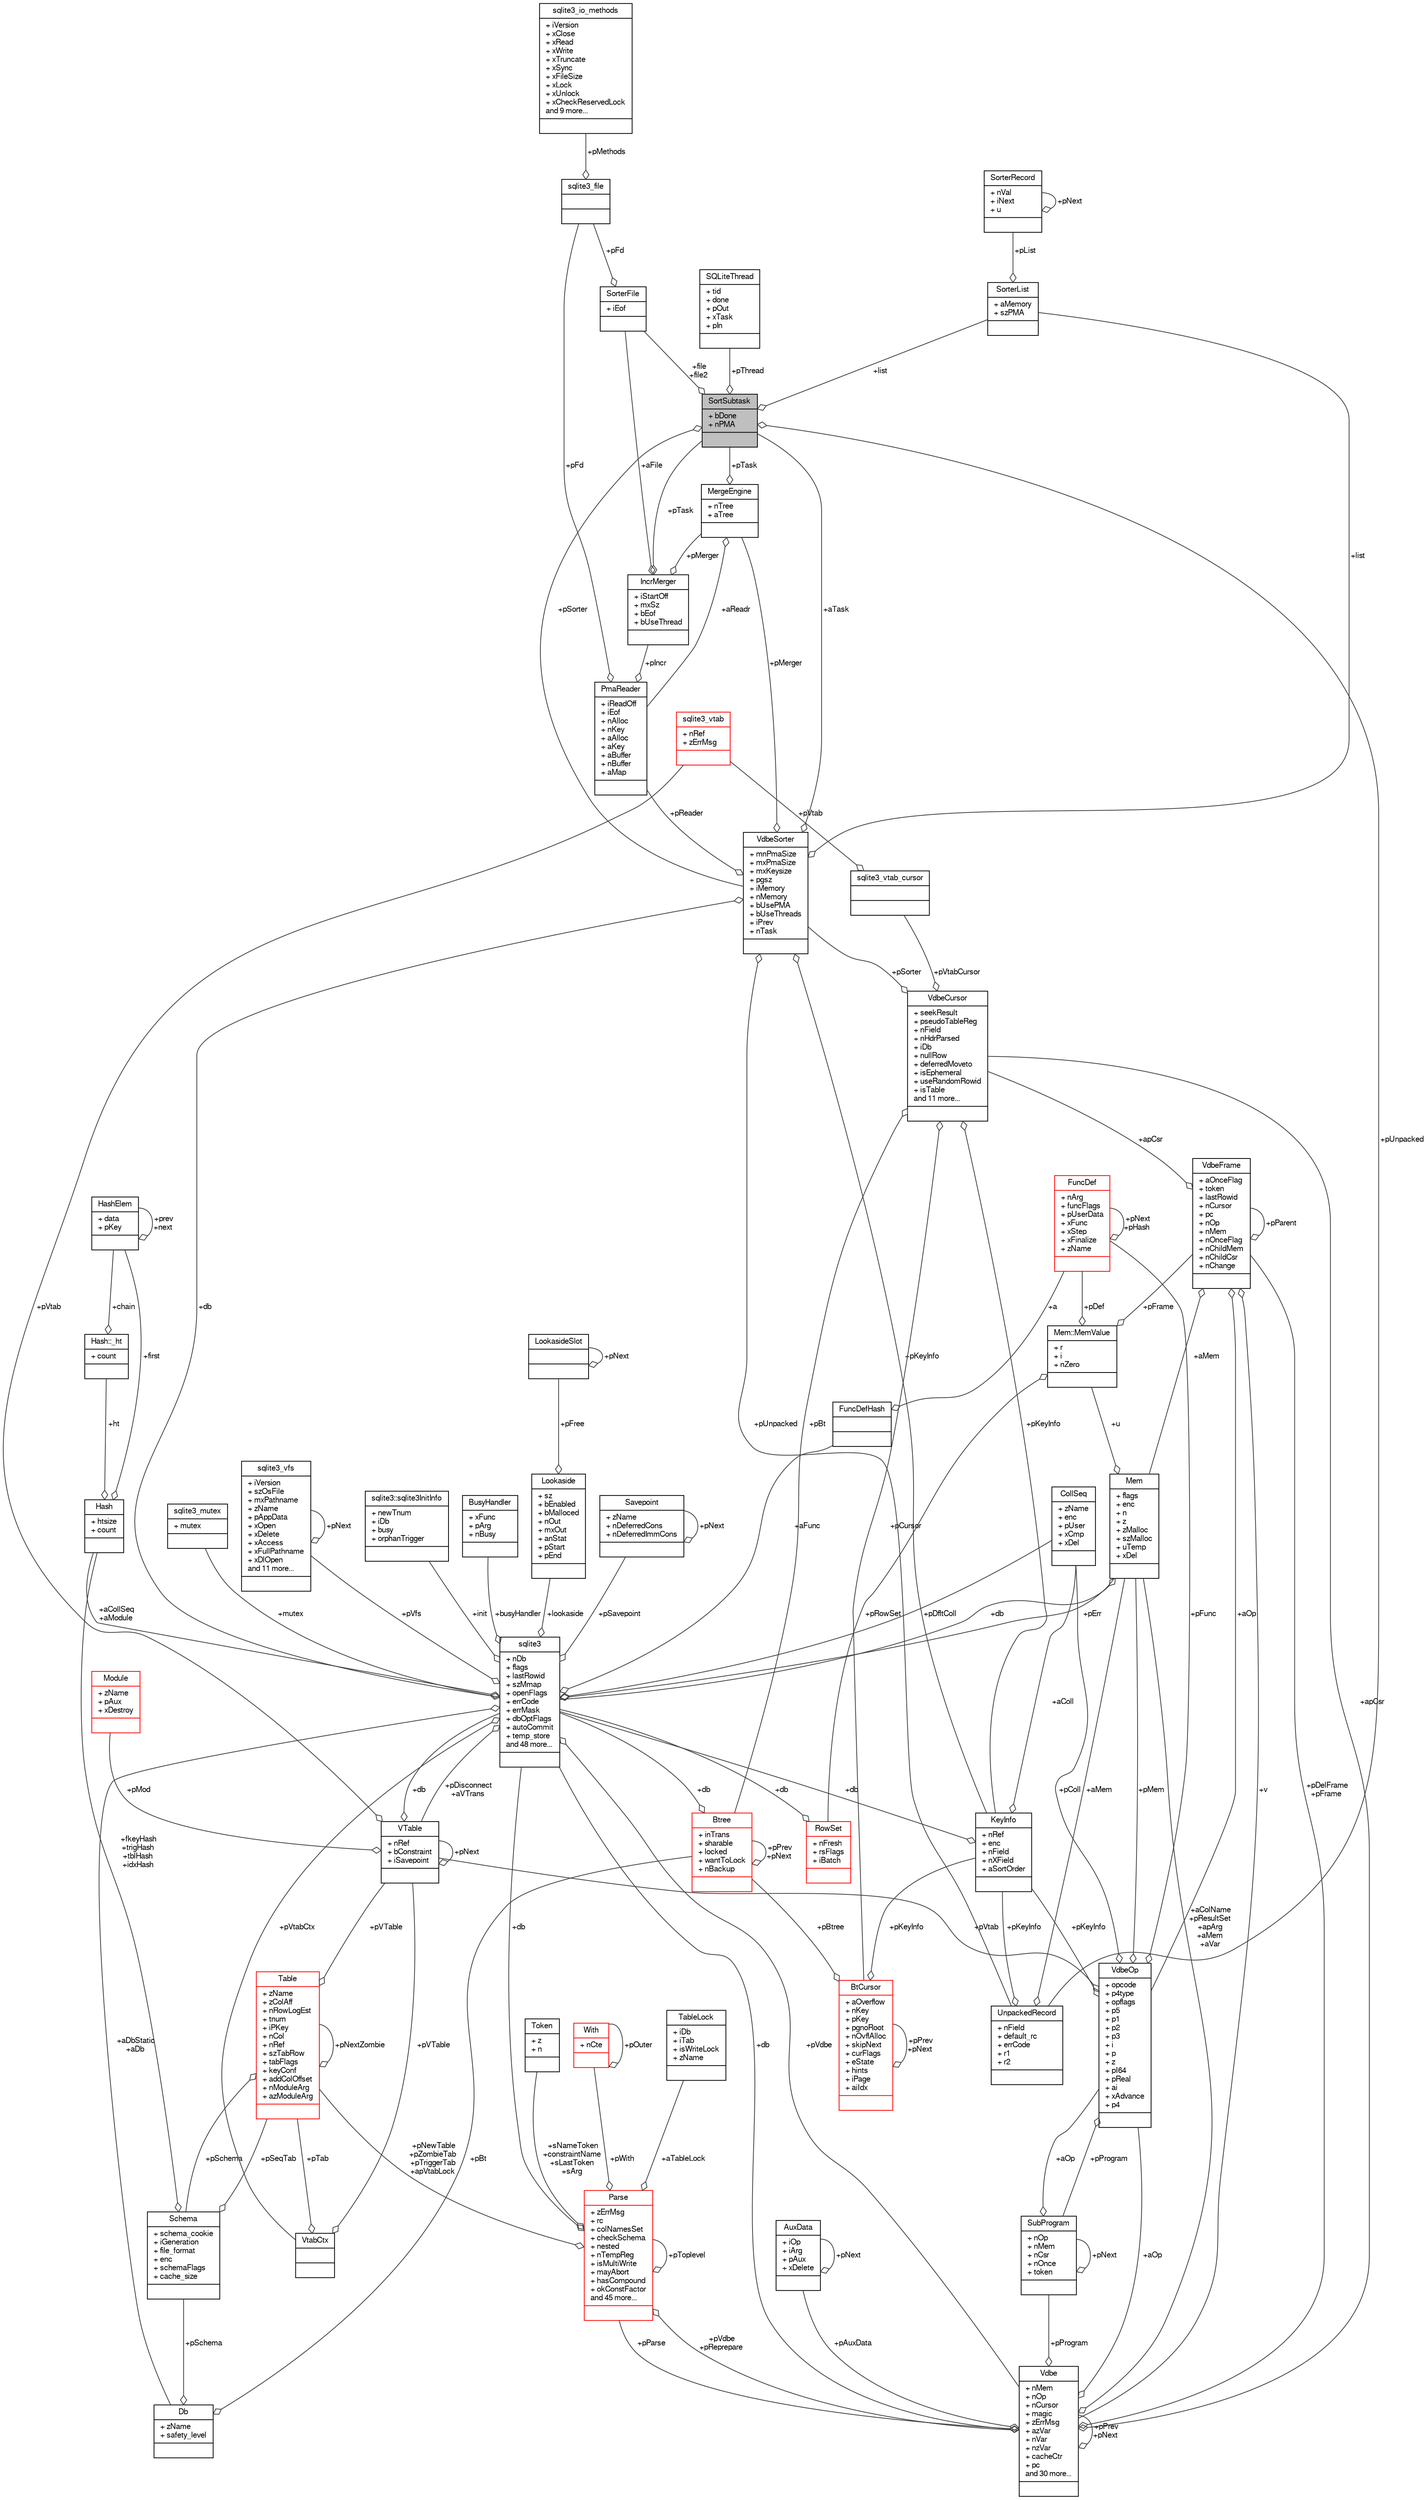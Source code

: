 digraph "SortSubtask"
{
  edge [fontname="FreeSans",fontsize="10",labelfontname="FreeSans",labelfontsize="10"];
  node [fontname="FreeSans",fontsize="10",shape=record];
  Node1 [label="{SortSubtask\n|+ bDone\l+ nPMA\l|}",height=0.2,width=0.4,color="black", fillcolor="grey75", style="filled", fontcolor="black"];
  Node2 -> Node1 [color="grey25",fontsize="10",style="solid",label=" +list" ,arrowhead="odiamond",fontname="FreeSans"];
  Node2 [label="{SorterList\n|+ aMemory\l+ szPMA\l|}",height=0.2,width=0.4,color="black", fillcolor="white", style="filled",URL="$structSorterList.html"];
  Node3 -> Node2 [color="grey25",fontsize="10",style="solid",label=" +pList" ,arrowhead="odiamond",fontname="FreeSans"];
  Node3 [label="{SorterRecord\n|+ nVal\l+ iNext\l+ u\l|}",height=0.2,width=0.4,color="black", fillcolor="white", style="filled",URL="$structSorterRecord.html"];
  Node3 -> Node3 [color="grey25",fontsize="10",style="solid",label=" +pNext" ,arrowhead="odiamond",fontname="FreeSans"];
  Node4 -> Node1 [color="grey25",fontsize="10",style="solid",label=" +pSorter" ,arrowhead="odiamond",fontname="FreeSans"];
  Node4 [label="{VdbeSorter\n|+ mnPmaSize\l+ mxPmaSize\l+ mxKeysize\l+ pgsz\l+ iMemory\l+ nMemory\l+ bUsePMA\l+ bUseThreads\l+ iPrev\l+ nTask\l|}",height=0.2,width=0.4,color="black", fillcolor="white", style="filled",URL="$structVdbeSorter.html"];
  Node2 -> Node4 [color="grey25",fontsize="10",style="solid",label=" +list" ,arrowhead="odiamond",fontname="FreeSans"];
  Node5 -> Node4 [color="grey25",fontsize="10",style="solid",label=" +db" ,arrowhead="odiamond",fontname="FreeSans"];
  Node5 [label="{sqlite3\n|+ nDb\l+ flags\l+ lastRowid\l+ szMmap\l+ openFlags\l+ errCode\l+ errMask\l+ dbOptFlags\l+ autoCommit\l+ temp_store\land 48 more...\l|}",height=0.2,width=0.4,color="black", fillcolor="white", style="filled",URL="$structsqlite3.html"];
  Node6 -> Node5 [color="grey25",fontsize="10",style="solid",label=" +pErr" ,arrowhead="odiamond",fontname="FreeSans"];
  Node6 [label="{Mem\n|+ flags\l+ enc\l+ n\l+ z\l+ zMalloc\l+ szMalloc\l+ uTemp\l+ xDel\l|}",height=0.2,width=0.4,color="black", fillcolor="white", style="filled",URL="$structMem.html"];
  Node7 -> Node6 [color="grey25",fontsize="10",style="solid",label=" +u" ,arrowhead="odiamond",fontname="FreeSans"];
  Node7 [label="{Mem::MemValue\n|+ r\l+ i\l+ nZero\l|}",height=0.2,width=0.4,color="black", fillcolor="white", style="filled",URL="$unionMem_1_1MemValue.html"];
  Node8 -> Node7 [color="grey25",fontsize="10",style="solid",label=" +pFrame" ,arrowhead="odiamond",fontname="FreeSans"];
  Node8 [label="{VdbeFrame\n|+ aOnceFlag\l+ token\l+ lastRowid\l+ nCursor\l+ pc\l+ nOp\l+ nMem\l+ nOnceFlag\l+ nChildMem\l+ nChildCsr\l+ nChange\l|}",height=0.2,width=0.4,color="black", fillcolor="white", style="filled",URL="$structVdbeFrame.html"];
  Node6 -> Node8 [color="grey25",fontsize="10",style="solid",label=" +aMem" ,arrowhead="odiamond",fontname="FreeSans"];
  Node9 -> Node8 [color="grey25",fontsize="10",style="solid",label=" +v" ,arrowhead="odiamond",fontname="FreeSans"];
  Node9 [label="{Vdbe\n|+ nMem\l+ nOp\l+ nCursor\l+ magic\l+ zErrMsg\l+ azVar\l+ nVar\l+ nzVar\l+ cacheCtr\l+ pc\land 30 more...\l|}",height=0.2,width=0.4,color="black", fillcolor="white", style="filled",URL="$structVdbe.html"];
  Node9 -> Node9 [color="grey25",fontsize="10",style="solid",label=" +pPrev\n+pNext" ,arrowhead="odiamond",fontname="FreeSans"];
  Node6 -> Node9 [color="grey25",fontsize="10",style="solid",label=" +aColName\n+pResultSet\n+apArg\n+aMem\n+aVar" ,arrowhead="odiamond",fontname="FreeSans"];
  Node5 -> Node9 [color="grey25",fontsize="10",style="solid",label=" +db" ,arrowhead="odiamond",fontname="FreeSans"];
  Node8 -> Node9 [color="grey25",fontsize="10",style="solid",label=" +pDelFrame\n+pFrame" ,arrowhead="odiamond",fontname="FreeSans"];
  Node10 -> Node9 [color="grey25",fontsize="10",style="solid",label=" +pAuxData" ,arrowhead="odiamond",fontname="FreeSans"];
  Node10 [label="{AuxData\n|+ iOp\l+ iArg\l+ pAux\l+ xDelete\l|}",height=0.2,width=0.4,color="black", fillcolor="white", style="filled",URL="$structAuxData.html"];
  Node10 -> Node10 [color="grey25",fontsize="10",style="solid",label=" +pNext" ,arrowhead="odiamond",fontname="FreeSans"];
  Node11 -> Node9 [color="grey25",fontsize="10",style="solid",label=" +pProgram" ,arrowhead="odiamond",fontname="FreeSans"];
  Node11 [label="{SubProgram\n|+ nOp\l+ nMem\l+ nCsr\l+ nOnce\l+ token\l|}",height=0.2,width=0.4,color="black", fillcolor="white", style="filled",URL="$structSubProgram.html"];
  Node11 -> Node11 [color="grey25",fontsize="10",style="solid",label=" +pNext" ,arrowhead="odiamond",fontname="FreeSans"];
  Node12 -> Node11 [color="grey25",fontsize="10",style="solid",label=" +aOp" ,arrowhead="odiamond",fontname="FreeSans"];
  Node12 [label="{VdbeOp\n|+ opcode\l+ p4type\l+ opflags\l+ p5\l+ p1\l+ p2\l+ p3\l+ i\l+ p\l+ z\l+ pI64\l+ pReal\l+ ai\l+ xAdvance\l+ p4\l|}",height=0.2,width=0.4,color="black", fillcolor="white", style="filled",URL="$structVdbeOp.html"];
  Node6 -> Node12 [color="grey25",fontsize="10",style="solid",label=" +pMem" ,arrowhead="odiamond",fontname="FreeSans"];
  Node13 -> Node12 [color="grey25",fontsize="10",style="solid",label=" +pColl" ,arrowhead="odiamond",fontname="FreeSans"];
  Node13 [label="{CollSeq\n|+ zName\l+ enc\l+ pUser\l+ xCmp\l+ xDel\l|}",height=0.2,width=0.4,color="black", fillcolor="white", style="filled",URL="$structCollSeq.html"];
  Node14 -> Node12 [color="grey25",fontsize="10",style="solid",label=" +pVtab" ,arrowhead="odiamond",fontname="FreeSans"];
  Node14 [label="{VTable\n|+ nRef\l+ bConstraint\l+ iSavepoint\l|}",height=0.2,width=0.4,color="black", fillcolor="white", style="filled",URL="$structVTable.html"];
  Node5 -> Node14 [color="grey25",fontsize="10",style="solid",label=" +db" ,arrowhead="odiamond",fontname="FreeSans"];
  Node14 -> Node14 [color="grey25",fontsize="10",style="solid",label=" +pNext" ,arrowhead="odiamond",fontname="FreeSans"];
  Node15 -> Node14 [color="grey25",fontsize="10",style="solid",label=" +pMod" ,arrowhead="odiamond",fontname="FreeSans"];
  Node15 [label="{Module\n|+ zName\l+ pAux\l+ xDestroy\l|}",height=0.2,width=0.4,color="red", fillcolor="white", style="filled",URL="$structModule.html"];
  Node17 -> Node14 [color="grey25",fontsize="10",style="solid",label=" +pVtab" ,arrowhead="odiamond",fontname="FreeSans"];
  Node17 [label="{sqlite3_vtab\n|+ nRef\l+ zErrMsg\l|}",height=0.2,width=0.4,color="red", fillcolor="white", style="filled",URL="$structsqlite3__vtab.html"];
  Node11 -> Node12 [color="grey25",fontsize="10",style="solid",label=" +pProgram" ,arrowhead="odiamond",fontname="FreeSans"];
  Node18 -> Node12 [color="grey25",fontsize="10",style="solid",label=" +pKeyInfo" ,arrowhead="odiamond",fontname="FreeSans"];
  Node18 [label="{KeyInfo\n|+ nRef\l+ enc\l+ nField\l+ nXField\l+ aSortOrder\l|}",height=0.2,width=0.4,color="black", fillcolor="white", style="filled",URL="$structKeyInfo.html"];
  Node5 -> Node18 [color="grey25",fontsize="10",style="solid",label=" +db" ,arrowhead="odiamond",fontname="FreeSans"];
  Node13 -> Node18 [color="grey25",fontsize="10",style="solid",label=" +aColl" ,arrowhead="odiamond",fontname="FreeSans"];
  Node19 -> Node12 [color="grey25",fontsize="10",style="solid",label=" +pFunc" ,arrowhead="odiamond",fontname="FreeSans"];
  Node19 [label="{FuncDef\n|+ nArg\l+ funcFlags\l+ pUserData\l+ xFunc\l+ xStep\l+ xFinalize\l+ zName\l|}",height=0.2,width=0.4,color="red", fillcolor="white", style="filled",URL="$structFuncDef.html"];
  Node19 -> Node19 [color="grey25",fontsize="10",style="solid",label=" +pNext\n+pHash" ,arrowhead="odiamond",fontname="FreeSans"];
  Node21 -> Node9 [color="grey25",fontsize="10",style="solid",label=" +apCsr" ,arrowhead="odiamond",fontname="FreeSans"];
  Node21 [label="{VdbeCursor\n|+ seekResult\l+ pseudoTableReg\l+ nField\l+ nHdrParsed\l+ iDb\l+ nullRow\l+ deferredMoveto\l+ isEphemeral\l+ useRandomRowid\l+ isTable\land 11 more...\l|}",height=0.2,width=0.4,color="black", fillcolor="white", style="filled",URL="$structVdbeCursor.html"];
  Node22 -> Node21 [color="grey25",fontsize="10",style="solid",label=" +pCursor" ,arrowhead="odiamond",fontname="FreeSans"];
  Node22 [label="{BtCursor\n|+ aOverflow\l+ nKey\l+ pKey\l+ pgnoRoot\l+ nOvflAlloc\l+ skipNext\l+ curFlags\l+ eState\l+ hints\l+ iPage\l+ aiIdx\l|}",height=0.2,width=0.4,color="red", fillcolor="white", style="filled",URL="$structBtCursor.html"];
  Node22 -> Node22 [color="grey25",fontsize="10",style="solid",label=" +pPrev\n+pNext" ,arrowhead="odiamond",fontname="FreeSans"];
  Node18 -> Node22 [color="grey25",fontsize="10",style="solid",label=" +pKeyInfo" ,arrowhead="odiamond",fontname="FreeSans"];
  Node28 -> Node22 [color="grey25",fontsize="10",style="solid",label=" +pBtree" ,arrowhead="odiamond",fontname="FreeSans"];
  Node28 [label="{Btree\n|+ inTrans\l+ sharable\l+ locked\l+ wantToLock\l+ nBackup\l|}",height=0.2,width=0.4,color="red", fillcolor="white", style="filled",URL="$structBtree.html"];
  Node5 -> Node28 [color="grey25",fontsize="10",style="solid",label=" +db" ,arrowhead="odiamond",fontname="FreeSans"];
  Node28 -> Node28 [color="grey25",fontsize="10",style="solid",label=" +pPrev\n+pNext" ,arrowhead="odiamond",fontname="FreeSans"];
  Node41 -> Node21 [color="grey25",fontsize="10",style="solid",label=" +pVtabCursor" ,arrowhead="odiamond",fontname="FreeSans"];
  Node41 [label="{sqlite3_vtab_cursor\n||}",height=0.2,width=0.4,color="black", fillcolor="white", style="filled",URL="$structsqlite3__vtab__cursor.html"];
  Node17 -> Node41 [color="grey25",fontsize="10",style="solid",label=" +pVtab" ,arrowhead="odiamond",fontname="FreeSans"];
  Node4 -> Node21 [color="grey25",fontsize="10",style="solid",label=" +pSorter" ,arrowhead="odiamond",fontname="FreeSans"];
  Node18 -> Node21 [color="grey25",fontsize="10",style="solid",label=" +pKeyInfo" ,arrowhead="odiamond",fontname="FreeSans"];
  Node28 -> Node21 [color="grey25",fontsize="10",style="solid",label=" +pBt" ,arrowhead="odiamond",fontname="FreeSans"];
  Node42 -> Node9 [color="grey25",fontsize="10",style="solid",label=" +pParse" ,arrowhead="odiamond",fontname="FreeSans"];
  Node42 [label="{Parse\n|+ zErrMsg\l+ rc\l+ colNamesSet\l+ checkSchema\l+ nested\l+ nTempReg\l+ isMultiWrite\l+ mayAbort\l+ hasCompound\l+ okConstFactor\land 45 more...\l|}",height=0.2,width=0.4,color="red", fillcolor="white", style="filled",URL="$structParse.html"];
  Node9 -> Node42 [color="grey25",fontsize="10",style="solid",label=" +pVdbe\n+pReprepare" ,arrowhead="odiamond",fontname="FreeSans"];
  Node5 -> Node42 [color="grey25",fontsize="10",style="solid",label=" +db" ,arrowhead="odiamond",fontname="FreeSans"];
  Node43 -> Node42 [color="grey25",fontsize="10",style="solid",label=" +aTableLock" ,arrowhead="odiamond",fontname="FreeSans"];
  Node43 [label="{TableLock\n|+ iDb\l+ iTab\l+ isWriteLock\l+ zName\l|}",height=0.2,width=0.4,color="black", fillcolor="white", style="filled",URL="$structTableLock.html"];
  Node44 -> Node42 [color="grey25",fontsize="10",style="solid",label=" +sNameToken\n+constraintName\n+sLastToken\n+sArg" ,arrowhead="odiamond",fontname="FreeSans"];
  Node44 [label="{Token\n|+ z\l+ n\l|}",height=0.2,width=0.4,color="black", fillcolor="white", style="filled",URL="$structToken.html"];
  Node45 -> Node42 [color="grey25",fontsize="10",style="solid",label=" +pWith" ,arrowhead="odiamond",fontname="FreeSans"];
  Node45 [label="{With\n|+ nCte\l|}",height=0.2,width=0.4,color="red", fillcolor="white", style="filled",URL="$structWith.html"];
  Node45 -> Node45 [color="grey25",fontsize="10",style="solid",label=" +pOuter" ,arrowhead="odiamond",fontname="FreeSans"];
  Node51 -> Node42 [color="grey25",fontsize="10",style="solid",label=" +pNewTable\n+pZombieTab\n+pTriggerTab\n+apVtabLock" ,arrowhead="odiamond",fontname="FreeSans"];
  Node51 [label="{Table\n|+ zName\l+ zColAff\l+ nRowLogEst\l+ tnum\l+ iPKey\l+ nCol\l+ nRef\l+ szTabRow\l+ tabFlags\l+ keyConf\l+ addColOffset\l+ nModuleArg\l+ azModuleArg\l|}",height=0.2,width=0.4,color="red", fillcolor="white", style="filled",URL="$structTable.html"];
  Node52 -> Node51 [color="grey25",fontsize="10",style="solid",label=" +pSchema" ,arrowhead="odiamond",fontname="FreeSans"];
  Node52 [label="{Schema\n|+ schema_cookie\l+ iGeneration\l+ file_format\l+ enc\l+ schemaFlags\l+ cache_size\l|}",height=0.2,width=0.4,color="black", fillcolor="white", style="filled",URL="$structSchema.html"];
  Node51 -> Node52 [color="grey25",fontsize="10",style="solid",label=" +pSeqTab" ,arrowhead="odiamond",fontname="FreeSans"];
  Node53 -> Node52 [color="grey25",fontsize="10",style="solid",label=" +fkeyHash\n+trigHash\n+tblHash\n+idxHash" ,arrowhead="odiamond",fontname="FreeSans"];
  Node53 [label="{Hash\n|+ htsize\l+ count\l|}",height=0.2,width=0.4,color="black", fillcolor="white", style="filled",URL="$structHash.html"];
  Node54 -> Node53 [color="grey25",fontsize="10",style="solid",label=" +ht" ,arrowhead="odiamond",fontname="FreeSans"];
  Node54 [label="{Hash::_ht\n|+ count\l|}",height=0.2,width=0.4,color="black", fillcolor="white", style="filled",URL="$structHash_1_1__ht.html"];
  Node55 -> Node54 [color="grey25",fontsize="10",style="solid",label=" +chain" ,arrowhead="odiamond",fontname="FreeSans"];
  Node55 [label="{HashElem\n|+ data\l+ pKey\l|}",height=0.2,width=0.4,color="black", fillcolor="white", style="filled",URL="$structHashElem.html"];
  Node55 -> Node55 [color="grey25",fontsize="10",style="solid",label=" +prev\n+next" ,arrowhead="odiamond",fontname="FreeSans"];
  Node55 -> Node53 [color="grey25",fontsize="10",style="solid",label=" +first" ,arrowhead="odiamond",fontname="FreeSans"];
  Node14 -> Node51 [color="grey25",fontsize="10",style="solid",label=" +pVTable" ,arrowhead="odiamond",fontname="FreeSans"];
  Node51 -> Node51 [color="grey25",fontsize="10",style="solid",label=" +pNextZombie" ,arrowhead="odiamond",fontname="FreeSans"];
  Node42 -> Node42 [color="grey25",fontsize="10",style="solid",label=" +pToplevel" ,arrowhead="odiamond",fontname="FreeSans"];
  Node12 -> Node9 [color="grey25",fontsize="10",style="solid",label=" +aOp" ,arrowhead="odiamond",fontname="FreeSans"];
  Node8 -> Node8 [color="grey25",fontsize="10",style="solid",label=" +pParent" ,arrowhead="odiamond",fontname="FreeSans"];
  Node21 -> Node8 [color="grey25",fontsize="10",style="solid",label=" +apCsr" ,arrowhead="odiamond",fontname="FreeSans"];
  Node12 -> Node8 [color="grey25",fontsize="10",style="solid",label=" +aOp" ,arrowhead="odiamond",fontname="FreeSans"];
  Node72 -> Node7 [color="grey25",fontsize="10",style="solid",label=" +pRowSet" ,arrowhead="odiamond",fontname="FreeSans"];
  Node72 [label="{RowSet\n|+ nFresh\l+ rsFlags\l+ iBatch\l|}",height=0.2,width=0.4,color="red", fillcolor="white", style="filled",URL="$structRowSet.html"];
  Node5 -> Node72 [color="grey25",fontsize="10",style="solid",label=" +db" ,arrowhead="odiamond",fontname="FreeSans"];
  Node19 -> Node7 [color="grey25",fontsize="10",style="solid",label=" +pDef" ,arrowhead="odiamond",fontname="FreeSans"];
  Node5 -> Node6 [color="grey25",fontsize="10",style="solid",label=" +db" ,arrowhead="odiamond",fontname="FreeSans"];
  Node9 -> Node5 [color="grey25",fontsize="10",style="solid",label=" +pVdbe" ,arrowhead="odiamond",fontname="FreeSans"];
  Node75 -> Node5 [color="grey25",fontsize="10",style="solid",label=" +pSavepoint" ,arrowhead="odiamond",fontname="FreeSans"];
  Node75 [label="{Savepoint\n|+ zName\l+ nDeferredCons\l+ nDeferredImmCons\l|}",height=0.2,width=0.4,color="black", fillcolor="white", style="filled",URL="$structSavepoint.html"];
  Node75 -> Node75 [color="grey25",fontsize="10",style="solid",label=" +pNext" ,arrowhead="odiamond",fontname="FreeSans"];
  Node76 -> Node5 [color="grey25",fontsize="10",style="solid",label=" +aFunc" ,arrowhead="odiamond",fontname="FreeSans"];
  Node76 [label="{FuncDefHash\n||}",height=0.2,width=0.4,color="black", fillcolor="white", style="filled",URL="$structFuncDefHash.html"];
  Node19 -> Node76 [color="grey25",fontsize="10",style="solid",label=" +a" ,arrowhead="odiamond",fontname="FreeSans"];
  Node77 -> Node5 [color="grey25",fontsize="10",style="solid",label=" +lookaside" ,arrowhead="odiamond",fontname="FreeSans"];
  Node77 [label="{Lookaside\n|+ sz\l+ bEnabled\l+ bMalloced\l+ nOut\l+ mxOut\l+ anStat\l+ pStart\l+ pEnd\l|}",height=0.2,width=0.4,color="black", fillcolor="white", style="filled",URL="$structLookaside.html"];
  Node78 -> Node77 [color="grey25",fontsize="10",style="solid",label=" +pFree" ,arrowhead="odiamond",fontname="FreeSans"];
  Node78 [label="{LookasideSlot\n||}",height=0.2,width=0.4,color="black", fillcolor="white", style="filled",URL="$structLookasideSlot.html"];
  Node78 -> Node78 [color="grey25",fontsize="10",style="solid",label=" +pNext" ,arrowhead="odiamond",fontname="FreeSans"];
  Node26 -> Node5 [color="grey25",fontsize="10",style="solid",label=" +mutex" ,arrowhead="odiamond",fontname="FreeSans"];
  Node26 [label="{sqlite3_mutex\n|+ mutex\l|}",height=0.2,width=0.4,color="black", fillcolor="white", style="filled",URL="$structsqlite3__mutex.html"];
  Node37 -> Node5 [color="grey25",fontsize="10",style="solid",label=" +pVfs" ,arrowhead="odiamond",fontname="FreeSans"];
  Node37 [label="{sqlite3_vfs\n|+ iVersion\l+ szOsFile\l+ mxPathname\l+ zName\l+ pAppData\l+ xOpen\l+ xDelete\l+ xAccess\l+ xFullPathname\l+ xDlOpen\land 11 more...\l|}",height=0.2,width=0.4,color="black", fillcolor="white", style="filled",URL="$structsqlite3__vfs.html"];
  Node37 -> Node37 [color="grey25",fontsize="10",style="solid",label=" +pNext" ,arrowhead="odiamond",fontname="FreeSans"];
  Node79 -> Node5 [color="grey25",fontsize="10",style="solid",label=" +init" ,arrowhead="odiamond",fontname="FreeSans"];
  Node79 [label="{sqlite3::sqlite3InitInfo\n|+ newTnum\l+ iDb\l+ busy\l+ orphanTrigger\l|}",height=0.2,width=0.4,color="black", fillcolor="white", style="filled",URL="$structsqlite3_1_1sqlite3InitInfo.html"];
  Node80 -> Node5 [color="grey25",fontsize="10",style="solid",label=" +busyHandler" ,arrowhead="odiamond",fontname="FreeSans"];
  Node80 [label="{BusyHandler\n|+ xFunc\l+ pArg\l+ nBusy\l|}",height=0.2,width=0.4,color="black", fillcolor="white", style="filled",URL="$structBusyHandler.html"];
  Node81 -> Node5 [color="grey25",fontsize="10",style="solid",label=" +pVtabCtx" ,arrowhead="odiamond",fontname="FreeSans"];
  Node81 [label="{VtabCtx\n||}",height=0.2,width=0.4,color="black", fillcolor="white", style="filled",URL="$structVtabCtx.html"];
  Node14 -> Node81 [color="grey25",fontsize="10",style="solid",label=" +pVTable" ,arrowhead="odiamond",fontname="FreeSans"];
  Node51 -> Node81 [color="grey25",fontsize="10",style="solid",label=" +pTab" ,arrowhead="odiamond",fontname="FreeSans"];
  Node13 -> Node5 [color="grey25",fontsize="10",style="solid",label=" +pDfltColl" ,arrowhead="odiamond",fontname="FreeSans"];
  Node14 -> Node5 [color="grey25",fontsize="10",style="solid",label=" +pDisconnect\n+aVTrans" ,arrowhead="odiamond",fontname="FreeSans"];
  Node82 -> Node5 [color="grey25",fontsize="10",style="solid",label=" +aDbStatic\n+aDb" ,arrowhead="odiamond",fontname="FreeSans"];
  Node82 [label="{Db\n|+ zName\l+ safety_level\l|}",height=0.2,width=0.4,color="black", fillcolor="white", style="filled",URL="$structDb.html"];
  Node52 -> Node82 [color="grey25",fontsize="10",style="solid",label=" +pSchema" ,arrowhead="odiamond",fontname="FreeSans"];
  Node28 -> Node82 [color="grey25",fontsize="10",style="solid",label=" +pBt" ,arrowhead="odiamond",fontname="FreeSans"];
  Node53 -> Node5 [color="grey25",fontsize="10",style="solid",label=" +aCollSeq\n+aModule" ,arrowhead="odiamond",fontname="FreeSans"];
  Node83 -> Node4 [color="grey25",fontsize="10",style="solid",label=" +pMerger" ,arrowhead="odiamond",fontname="FreeSans"];
  Node83 [label="{MergeEngine\n|+ nTree\l+ aTree\l|}",height=0.2,width=0.4,color="black", fillcolor="white", style="filled",URL="$structMergeEngine.html"];
  Node84 -> Node83 [color="grey25",fontsize="10",style="solid",label=" +aReadr" ,arrowhead="odiamond",fontname="FreeSans"];
  Node84 [label="{PmaReader\n|+ iReadOff\l+ iEof\l+ nAlloc\l+ nKey\l+ aAlloc\l+ aKey\l+ aBuffer\l+ nBuffer\l+ aMap\l|}",height=0.2,width=0.4,color="black", fillcolor="white", style="filled",URL="$structPmaReader.html"];
  Node35 -> Node84 [color="grey25",fontsize="10",style="solid",label=" +pFd" ,arrowhead="odiamond",fontname="FreeSans"];
  Node35 [label="{sqlite3_file\n||}",height=0.2,width=0.4,color="black", fillcolor="white", style="filled",URL="$structsqlite3__file.html"];
  Node36 -> Node35 [color="grey25",fontsize="10",style="solid",label=" +pMethods" ,arrowhead="odiamond",fontname="FreeSans"];
  Node36 [label="{sqlite3_io_methods\n|+ iVersion\l+ xClose\l+ xRead\l+ xWrite\l+ xTruncate\l+ xSync\l+ xFileSize\l+ xLock\l+ xUnlock\l+ xCheckReservedLock\land 9 more...\l|}",height=0.2,width=0.4,color="black", fillcolor="white", style="filled",URL="$structsqlite3__io__methods.html"];
  Node85 -> Node84 [color="grey25",fontsize="10",style="solid",label=" +pIncr" ,arrowhead="odiamond",fontname="FreeSans"];
  Node85 [label="{IncrMerger\n|+ iStartOff\l+ mxSz\l+ bEof\l+ bUseThread\l|}",height=0.2,width=0.4,color="black", fillcolor="white", style="filled",URL="$structIncrMerger.html"];
  Node83 -> Node85 [color="grey25",fontsize="10",style="solid",label=" +pMerger" ,arrowhead="odiamond",fontname="FreeSans"];
  Node86 -> Node85 [color="grey25",fontsize="10",style="solid",label=" +aFile" ,arrowhead="odiamond",fontname="FreeSans"];
  Node86 [label="{SorterFile\n|+ iEof\l|}",height=0.2,width=0.4,color="black", fillcolor="white", style="filled",URL="$structSorterFile.html"];
  Node35 -> Node86 [color="grey25",fontsize="10",style="solid",label=" +pFd" ,arrowhead="odiamond",fontname="FreeSans"];
  Node1 -> Node85 [color="grey25",fontsize="10",style="solid",label=" +pTask" ,arrowhead="odiamond",fontname="FreeSans"];
  Node1 -> Node83 [color="grey25",fontsize="10",style="solid",label=" +pTask" ,arrowhead="odiamond",fontname="FreeSans"];
  Node84 -> Node4 [color="grey25",fontsize="10",style="solid",label=" +pReader" ,arrowhead="odiamond",fontname="FreeSans"];
  Node18 -> Node4 [color="grey25",fontsize="10",style="solid",label=" +pKeyInfo" ,arrowhead="odiamond",fontname="FreeSans"];
  Node87 -> Node4 [color="grey25",fontsize="10",style="solid",label=" +pUnpacked" ,arrowhead="odiamond",fontname="FreeSans"];
  Node87 [label="{UnpackedRecord\n|+ nField\l+ default_rc\l+ errCode\l+ r1\l+ r2\l|}",height=0.2,width=0.4,color="black", fillcolor="white", style="filled",URL="$structUnpackedRecord.html"];
  Node6 -> Node87 [color="grey25",fontsize="10",style="solid",label=" +aMem" ,arrowhead="odiamond",fontname="FreeSans"];
  Node18 -> Node87 [color="grey25",fontsize="10",style="solid",label=" +pKeyInfo" ,arrowhead="odiamond",fontname="FreeSans"];
  Node1 -> Node4 [color="grey25",fontsize="10",style="solid",label=" +aTask" ,arrowhead="odiamond",fontname="FreeSans"];
  Node88 -> Node1 [color="grey25",fontsize="10",style="solid",label=" +pThread" ,arrowhead="odiamond",fontname="FreeSans"];
  Node88 [label="{SQLiteThread\n|+ tid\l+ done\l+ pOut\l+ xTask\l+ pIn\l|}",height=0.2,width=0.4,color="black", fillcolor="white", style="filled",URL="$structSQLiteThread.html"];
  Node87 -> Node1 [color="grey25",fontsize="10",style="solid",label=" +pUnpacked" ,arrowhead="odiamond",fontname="FreeSans"];
  Node86 -> Node1 [color="grey25",fontsize="10",style="solid",label=" +file\n+file2" ,arrowhead="odiamond",fontname="FreeSans"];
}
